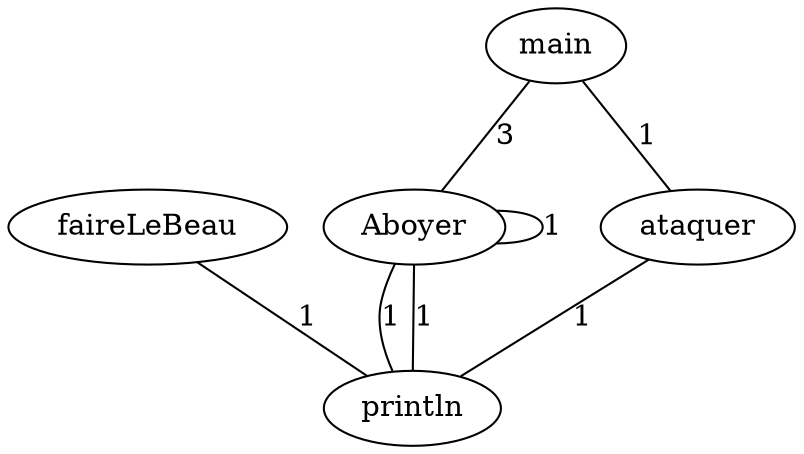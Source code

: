 graph out { faireLeBeau -- println [label=1];
Aboyer -- println [label=1];
ataquer -- println [label=1];
Aboyer -- println [label=1];
Aboyer -- Aboyer [label=1];
main -- ataquer [label=1];
main -- Aboyer [label=3];
}